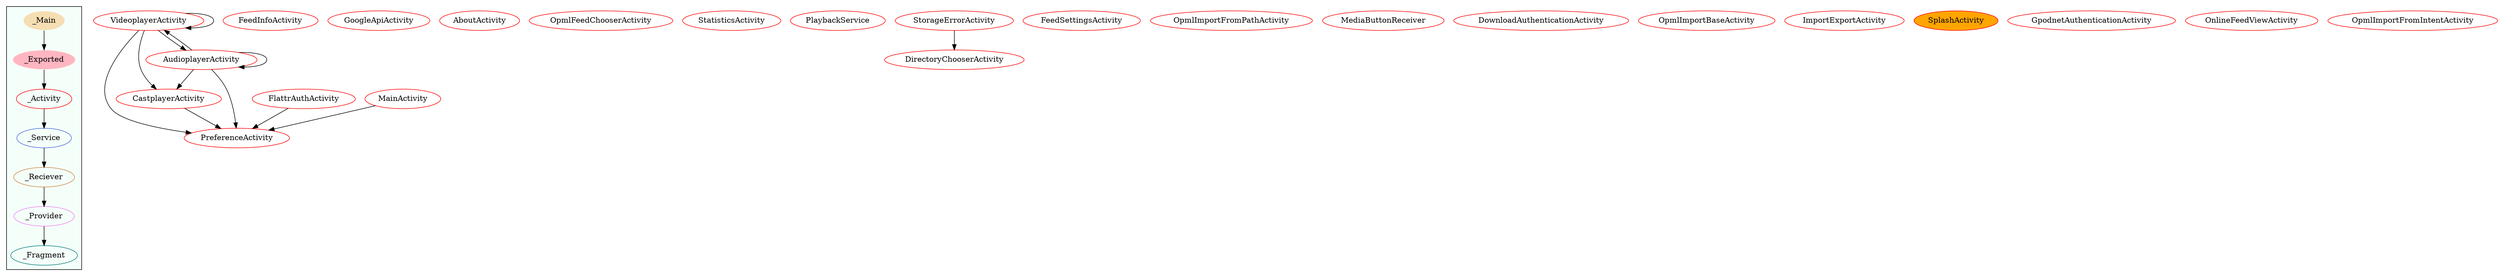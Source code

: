 digraph G {
subgraph cluster_legend{ 
bgcolor=mintcream;
_Activity[color = red];
_Service[color = royalblue];
_Provider[color = violet];
_Reciever[color = peru];
_Fragment[color = teal];
_Main[style=filled, fillcolor=wheat, color = mintcream];
_Exported[style=filled, fillcolor=lightpink, color = mintcream];
_Main -> _Exported -> _Activity -> _Service -> _Reciever -> _Provider -> _Fragment; 
}
CastplayerActivity[color = red];
FeedInfoActivity[color = red];
GoogleApiActivity[color = red];
AboutActivity[color = red];
VideoplayerActivity[color = red];
FlattrAuthActivity[color = red];
OpmlFeedChooserActivity[color = red];
StatisticsActivity[color = red];
PreferenceActivity[color = red];
PlaybackService[color = red];
StorageErrorActivity[color = red];
FeedSettingsActivity[color = red];
OpmlImportFromPathActivity[color = red];
MediaButtonReceiver[color = red];
DownloadAuthenticationActivity[color = red];
OpmlImportBaseActivity[color = red];
ImportExportActivity[color = red];
DirectoryChooserActivity[color = red];
SplashActivity[style=filled, fillcolor=orange, color = red];
MainActivity[color = red];
AudioplayerActivity[color = red];
GpodnetAuthenticationActivity[color = red];
OnlineFeedViewActivity[color = red];
OpmlImportFromIntentActivity[color = red];

 CastplayerActivity -> PreferenceActivity
 VideoplayerActivity -> VideoplayerActivity
 VideoplayerActivity -> AudioplayerActivity
 VideoplayerActivity -> PreferenceActivity
 VideoplayerActivity -> CastplayerActivity
 FlattrAuthActivity -> PreferenceActivity
 StorageErrorActivity -> DirectoryChooserActivity
 MainActivity -> PreferenceActivity
 AudioplayerActivity -> PreferenceActivity
 AudioplayerActivity -> CastplayerActivity
 AudioplayerActivity -> AudioplayerActivity
 AudioplayerActivity -> VideoplayerActivity
}